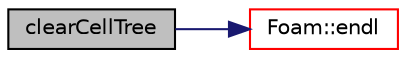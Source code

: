 digraph "clearCellTree"
{
  bgcolor="transparent";
  edge [fontname="Helvetica",fontsize="10",labelfontname="Helvetica",labelfontsize="10"];
  node [fontname="Helvetica",fontsize="10",shape=record];
  rankdir="LR";
  Node25711 [label="clearCellTree",height=0.2,width=0.4,color="black", fillcolor="grey75", style="filled", fontcolor="black"];
  Node25711 -> Node25712 [color="midnightblue",fontsize="10",style="solid",fontname="Helvetica"];
  Node25712 [label="Foam::endl",height=0.2,width=0.4,color="red",URL="$a21851.html#a2db8fe02a0d3909e9351bb4275b23ce4",tooltip="Add newline and flush stream. "];
}

